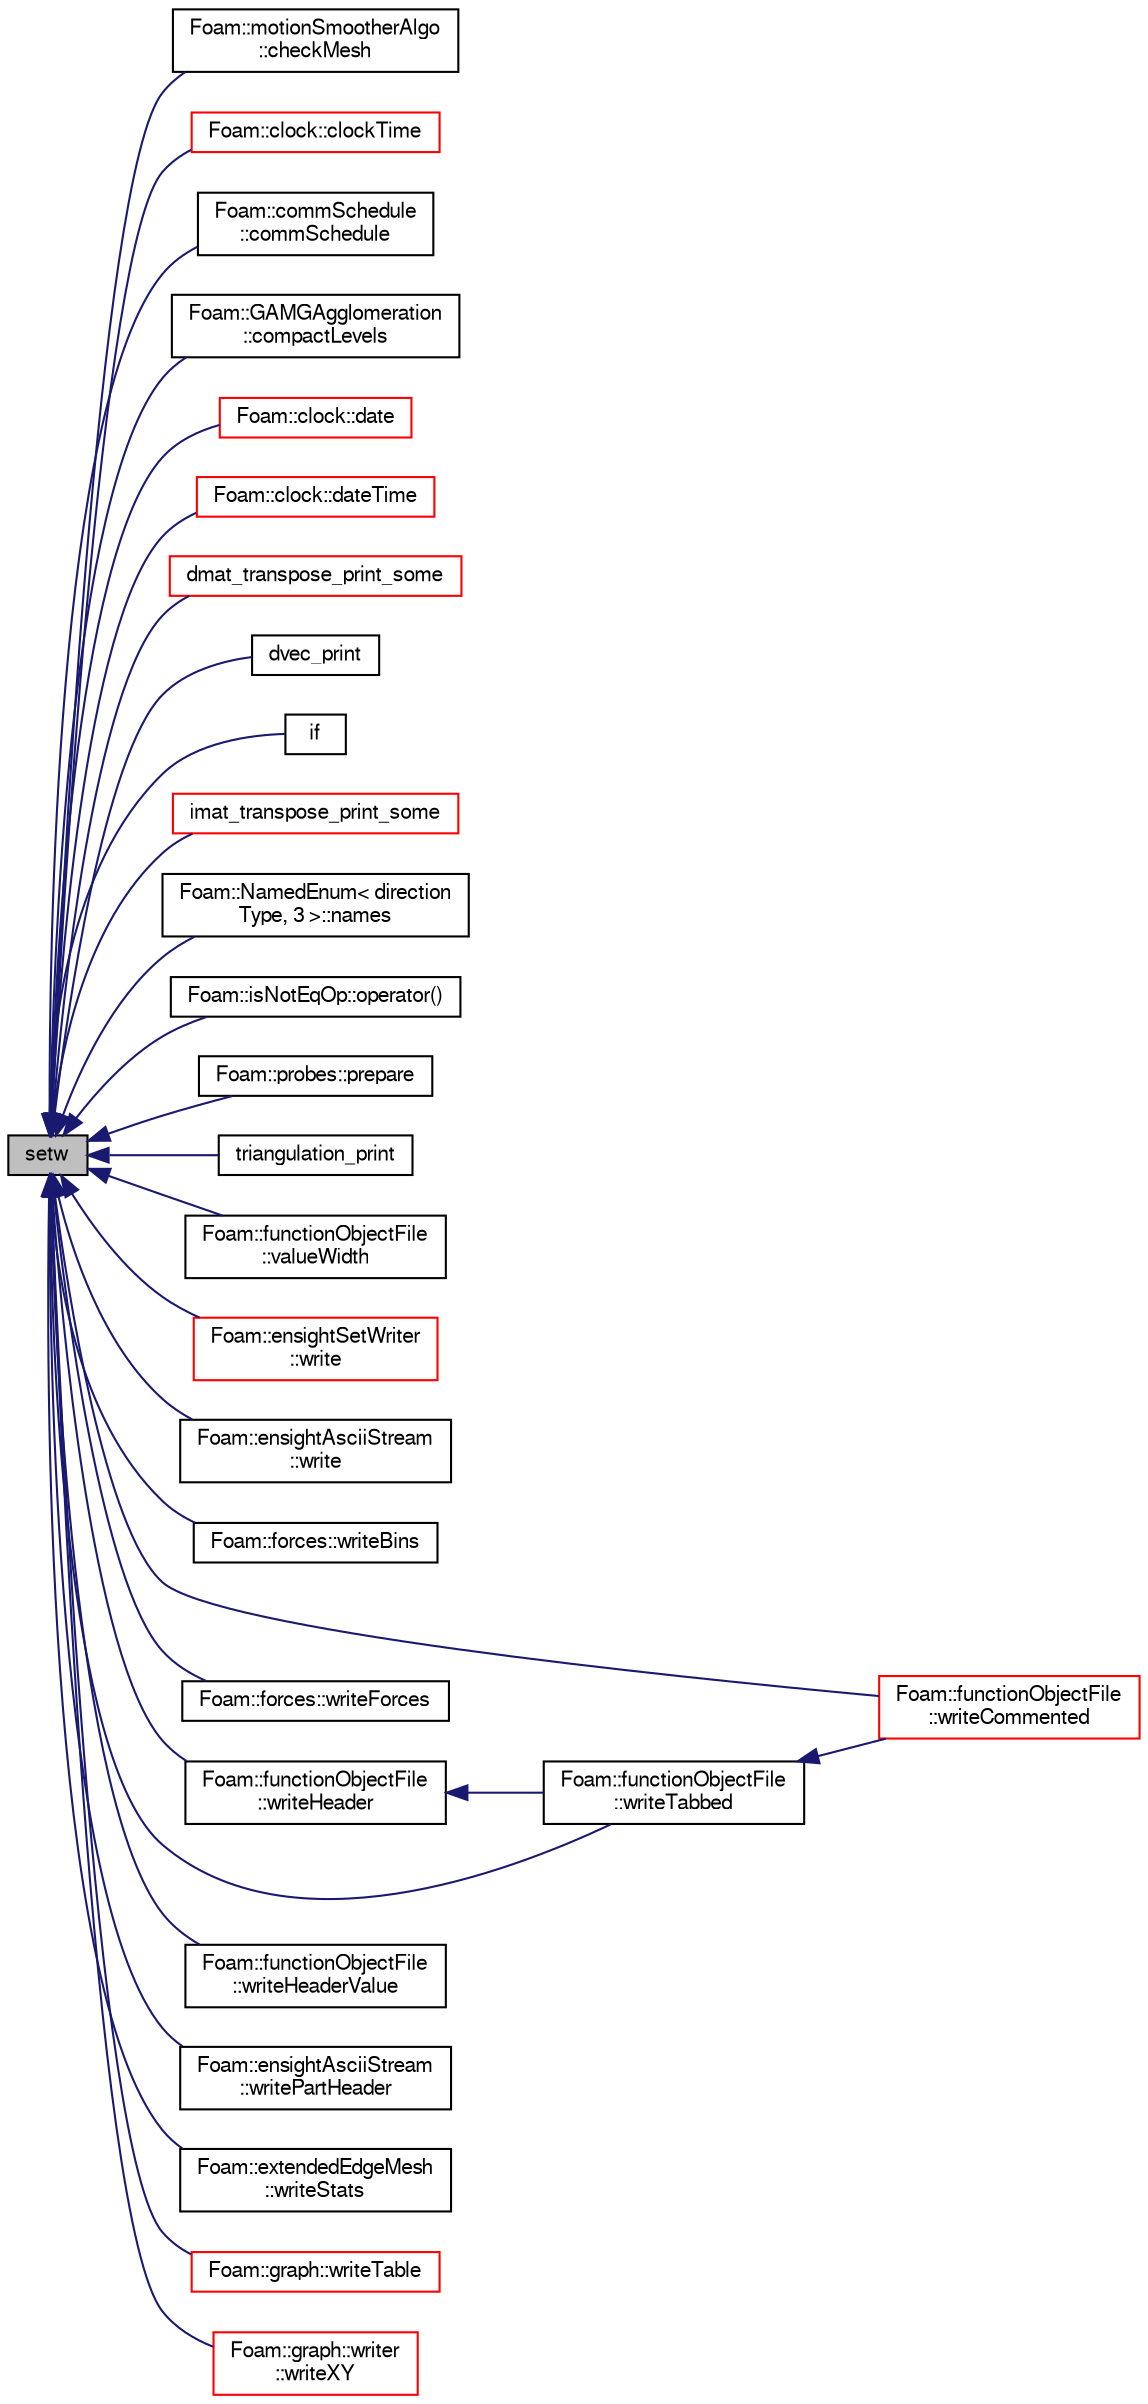 digraph "setw"
{
  bgcolor="transparent";
  edge [fontname="FreeSans",fontsize="10",labelfontname="FreeSans",labelfontsize="10"];
  node [fontname="FreeSans",fontsize="10",shape=record];
  rankdir="LR";
  Node21171 [label="setw",height=0.2,width=0.4,color="black", fillcolor="grey75", style="filled", fontcolor="black"];
  Node21171 -> Node21172 [dir="back",color="midnightblue",fontsize="10",style="solid",fontname="FreeSans"];
  Node21172 [label="Foam::motionSmootherAlgo\l::checkMesh",height=0.2,width=0.4,color="black",URL="$a21550.html#a078476cf74c48ec612d310bebc06f0f0",tooltip="Check (subset of mesh including baffles) with mesh settings. "];
  Node21171 -> Node21173 [dir="back",color="midnightblue",fontsize="10",style="solid",fontname="FreeSans"];
  Node21173 [label="Foam::clock::clockTime",height=0.2,width=0.4,color="red",URL="$a26670.html#a716145c4eae38fe6388b4c2b6eb3b576",tooltip="Return the current wall-clock time as a string. "];
  Node21171 -> Node21180 [dir="back",color="midnightblue",fontsize="10",style="solid",fontname="FreeSans"];
  Node21180 [label="Foam::commSchedule\l::commSchedule",height=0.2,width=0.4,color="black",URL="$a27610.html#a1437bad1028054476a2c9d03fab24a7e",tooltip="Construct from wanted communication. Wanted communication is between. "];
  Node21171 -> Node21181 [dir="back",color="midnightblue",fontsize="10",style="solid",fontname="FreeSans"];
  Node21181 [label="Foam::GAMGAgglomeration\l::compactLevels",height=0.2,width=0.4,color="black",URL="$a26970.html#a7aa50f494f31bbb03ef092eeedd906e0",tooltip="Shrink the number of levels to that specified. "];
  Node21171 -> Node21182 [dir="back",color="midnightblue",fontsize="10",style="solid",fontname="FreeSans"];
  Node21182 [label="Foam::clock::date",height=0.2,width=0.4,color="red",URL="$a26670.html#a85937959bc3f366942ea89fe679d22d0",tooltip="Return the current wall-clock date as a string. "];
  Node21171 -> Node21183 [dir="back",color="midnightblue",fontsize="10",style="solid",fontname="FreeSans"];
  Node21183 [label="Foam::clock::dateTime",height=0.2,width=0.4,color="red",URL="$a26670.html#a634bbc3b8e07db90bfa7b628bc3b46b0",tooltip="Return the current wall-clock date/time as a string. "];
  Node21171 -> Node21194 [dir="back",color="midnightblue",fontsize="10",style="solid",fontname="FreeSans"];
  Node21194 [label="dmat_transpose_print_some",height=0.2,width=0.4,color="red",URL="$a08249.html#a8287e1ce47b22e5a7dc1e3d950ab6ce2"];
  Node21171 -> Node21197 [dir="back",color="midnightblue",fontsize="10",style="solid",fontname="FreeSans"];
  Node21197 [label="dvec_print",height=0.2,width=0.4,color="black",URL="$a08249.html#a13c42c98b6109f9bbc304054151791f1"];
  Node21171 -> Node21198 [dir="back",color="midnightblue",fontsize="10",style="solid",fontname="FreeSans"];
  Node21198 [label="if",height=0.2,width=0.4,color="black",URL="$a18827.html#a845ed54de93926ce4702da9469c2b35f"];
  Node21171 -> Node21199 [dir="back",color="midnightblue",fontsize="10",style="solid",fontname="FreeSans"];
  Node21199 [label="imat_transpose_print_some",height=0.2,width=0.4,color="red",URL="$a08249.html#a63cb70ea9628453f6d4eda3c1bd6ff67"];
  Node21171 -> Node21201 [dir="back",color="midnightblue",fontsize="10",style="solid",fontname="FreeSans"];
  Node21201 [label="Foam::NamedEnum\< direction\lType, 3 \>::names",height=0.2,width=0.4,color="black",URL="$a25998.html#a7350da3a0edd92cd11e6c479c9967dc8"];
  Node21171 -> Node21202 [dir="back",color="midnightblue",fontsize="10",style="solid",fontname="FreeSans"];
  Node21202 [label="Foam::isNotEqOp::operator()",height=0.2,width=0.4,color="black",URL="$a29274.html#a01862be47ab4909fe7ca306a60a0b067"];
  Node21171 -> Node21203 [dir="back",color="midnightblue",fontsize="10",style="solid",fontname="FreeSans"];
  Node21203 [label="Foam::probes::prepare",height=0.2,width=0.4,color="black",URL="$a29266.html#a5e55cd815681cedddeb894b90ef68173",tooltip="Classify field type and Open/close file streams,. "];
  Node21171 -> Node21196 [dir="back",color="midnightblue",fontsize="10",style="solid",fontname="FreeSans"];
  Node21196 [label="triangulation_print",height=0.2,width=0.4,color="black",URL="$a08249.html#a7ee1a759ec5ec42ab155668bab34297d"];
  Node21171 -> Node21204 [dir="back",color="midnightblue",fontsize="10",style="solid",fontname="FreeSans"];
  Node21204 [label="Foam::functionObjectFile\l::valueWidth",height=0.2,width=0.4,color="black",URL="$a26122.html#a57020e80e0a62592e696161e9d5ff261",tooltip="Return the value width when writing to stream with optional offset. "];
  Node21171 -> Node21205 [dir="back",color="midnightblue",fontsize="10",style="solid",fontname="FreeSans"];
  Node21205 [label="Foam::ensightSetWriter\l::write",height=0.2,width=0.4,color="red",URL="$a21858.html#ae25e717f0b4f16f583638020a1a090ec",tooltip="General entry point for writing. "];
  Node21171 -> Node21208 [dir="back",color="midnightblue",fontsize="10",style="solid",fontname="FreeSans"];
  Node21208 [label="Foam::ensightAsciiStream\l::write",height=0.2,width=0.4,color="black",URL="$a31682.html#a6ed6f22975d4ec8f6b5348c0cf0eb603"];
  Node21171 -> Node21209 [dir="back",color="midnightblue",fontsize="10",style="solid",fontname="FreeSans"];
  Node21209 [label="Foam::forces::writeBins",height=0.2,width=0.4,color="black",URL="$a28830.html#a84f627caf8d3d82b9662d59fccd596e5",tooltip="Helper function to write bin data. "];
  Node21171 -> Node21210 [dir="back",color="midnightblue",fontsize="10",style="solid",fontname="FreeSans"];
  Node21210 [label="Foam::functionObjectFile\l::writeCommented",height=0.2,width=0.4,color="red",URL="$a26122.html#aa95016de4648a20980e42fb08415ef18",tooltip="Write a commented string to stream. "];
  Node21171 -> Node21244 [dir="back",color="midnightblue",fontsize="10",style="solid",fontname="FreeSans"];
  Node21244 [label="Foam::forces::writeForces",height=0.2,width=0.4,color="black",URL="$a28830.html#ac8a9266e2970aa83cfdb672c4c1b3ce4",tooltip="Helper function to write force data. "];
  Node21171 -> Node21243 [dir="back",color="midnightblue",fontsize="10",style="solid",fontname="FreeSans"];
  Node21243 [label="Foam::functionObjectFile\l::writeHeader",height=0.2,width=0.4,color="black",URL="$a26122.html#a5f851657bd4e2aab2eab213f4d60e403",tooltip="Write a commented header to stream. "];
  Node21243 -> Node21242 [dir="back",color="midnightblue",fontsize="10",style="solid",fontname="FreeSans"];
  Node21242 [label="Foam::functionObjectFile\l::writeTabbed",height=0.2,width=0.4,color="black",URL="$a26122.html#a2e6c1a957c47ad0b5b36a79a3a4e7d39",tooltip="Write a tabbed string to stream. "];
  Node21242 -> Node21210 [dir="back",color="midnightblue",fontsize="10",style="solid",fontname="FreeSans"];
  Node21171 -> Node21245 [dir="back",color="midnightblue",fontsize="10",style="solid",fontname="FreeSans"];
  Node21245 [label="Foam::functionObjectFile\l::writeHeaderValue",height=0.2,width=0.4,color="black",URL="$a26122.html#a3f1d1bdc9fa2df566cff8a4b21666c24",tooltip="Write a (commented) header property and value pair. "];
  Node21171 -> Node21246 [dir="back",color="midnightblue",fontsize="10",style="solid",fontname="FreeSans"];
  Node21246 [label="Foam::ensightAsciiStream\l::writePartHeader",height=0.2,width=0.4,color="black",URL="$a31682.html#af524be71bf0696ed2ef5d759ddc58eb7"];
  Node21171 -> Node21247 [dir="back",color="midnightblue",fontsize="10",style="solid",fontname="FreeSans"];
  Node21247 [label="Foam::extendedEdgeMesh\l::writeStats",height=0.2,width=0.4,color="black",URL="$a21786.html#abcdb99a5c0073642de36f2a8b03e92c2",tooltip="Dump some information. "];
  Node21171 -> Node21242 [dir="back",color="midnightblue",fontsize="10",style="solid",fontname="FreeSans"];
  Node21171 -> Node21248 [dir="back",color="midnightblue",fontsize="10",style="solid",fontname="FreeSans"];
  Node21248 [label="Foam::graph::writeTable",height=0.2,width=0.4,color="red",URL="$a26698.html#aac70ada17106ff8fb0a4bb6eb6351bbc",tooltip="Write out graph data as a simple table. "];
  Node21171 -> Node21255 [dir="back",color="midnightblue",fontsize="10",style="solid",fontname="FreeSans"];
  Node21255 [label="Foam::graph::writer\l::writeXY",height=0.2,width=0.4,color="red",URL="$a26706.html#a0f9940f03bd266a96e1723c6c4f642d0"];
}
